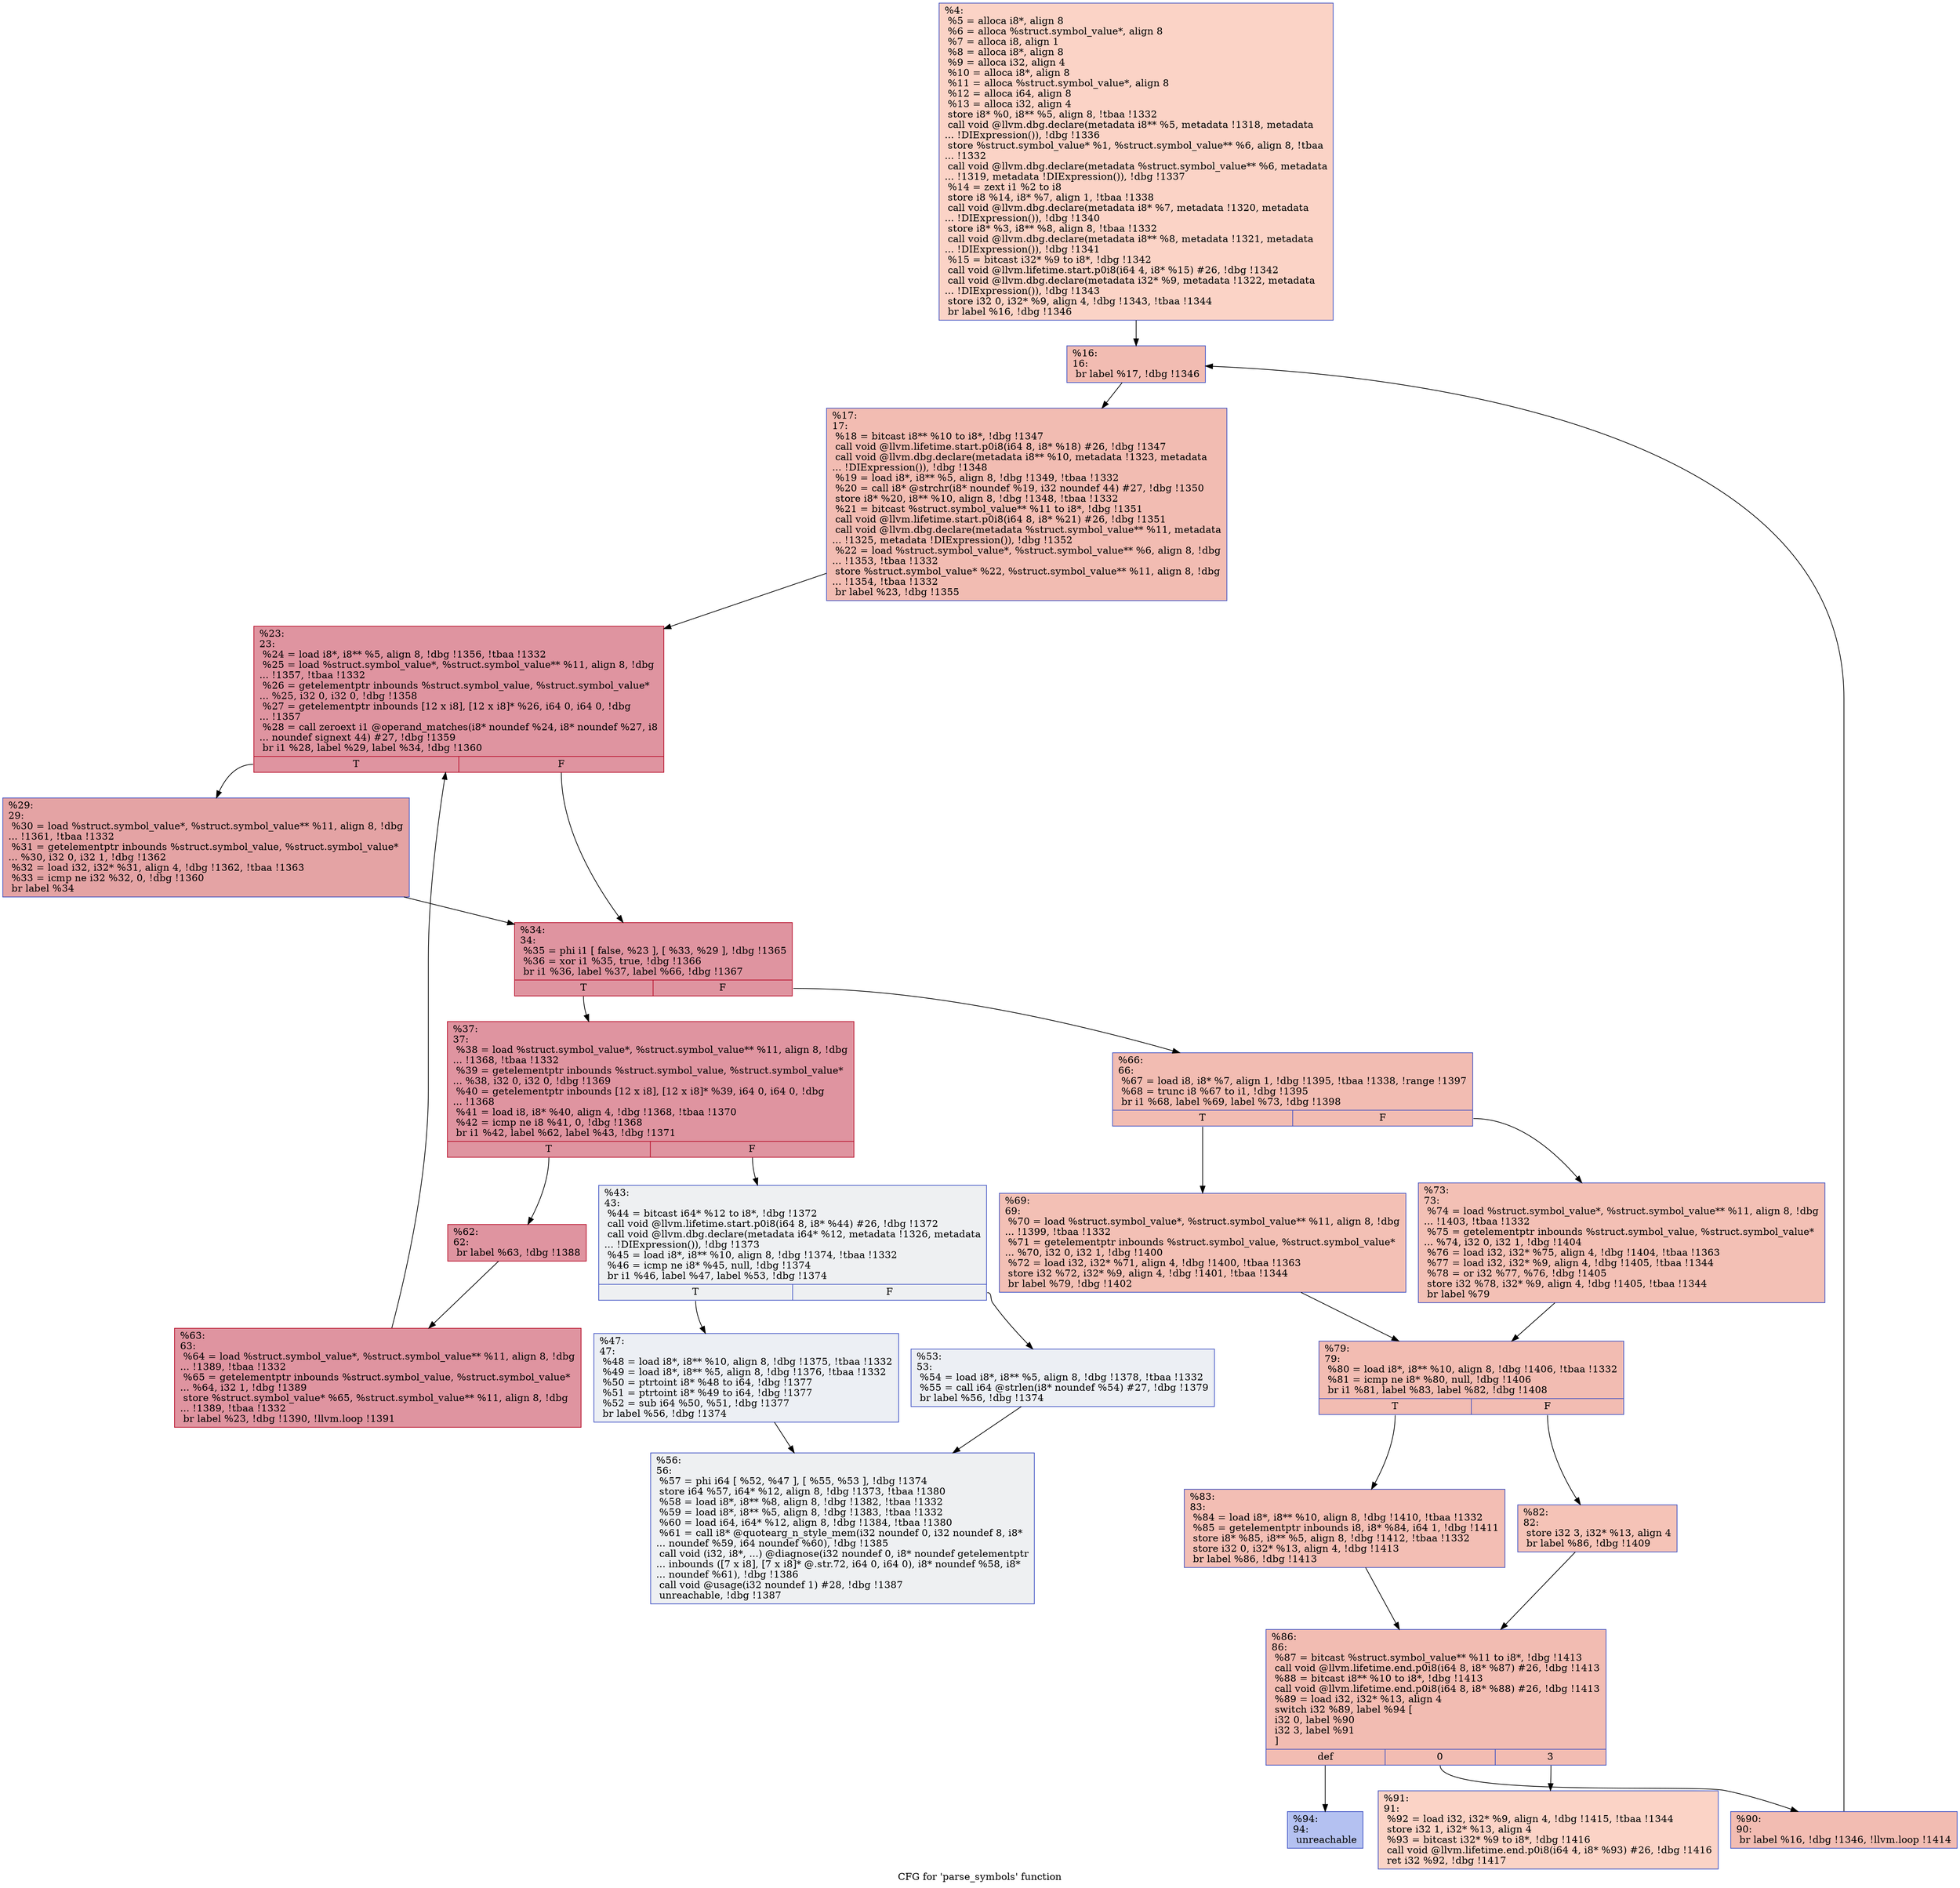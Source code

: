 digraph "CFG for 'parse_symbols' function" {
	label="CFG for 'parse_symbols' function";

	Node0xff10b0 [shape=record,color="#3d50c3ff", style=filled, fillcolor="#f59c7d70",label="{%4:\l  %5 = alloca i8*, align 8\l  %6 = alloca %struct.symbol_value*, align 8\l  %7 = alloca i8, align 1\l  %8 = alloca i8*, align 8\l  %9 = alloca i32, align 4\l  %10 = alloca i8*, align 8\l  %11 = alloca %struct.symbol_value*, align 8\l  %12 = alloca i64, align 8\l  %13 = alloca i32, align 4\l  store i8* %0, i8** %5, align 8, !tbaa !1332\l  call void @llvm.dbg.declare(metadata i8** %5, metadata !1318, metadata\l... !DIExpression()), !dbg !1336\l  store %struct.symbol_value* %1, %struct.symbol_value** %6, align 8, !tbaa\l... !1332\l  call void @llvm.dbg.declare(metadata %struct.symbol_value** %6, metadata\l... !1319, metadata !DIExpression()), !dbg !1337\l  %14 = zext i1 %2 to i8\l  store i8 %14, i8* %7, align 1, !tbaa !1338\l  call void @llvm.dbg.declare(metadata i8* %7, metadata !1320, metadata\l... !DIExpression()), !dbg !1340\l  store i8* %3, i8** %8, align 8, !tbaa !1332\l  call void @llvm.dbg.declare(metadata i8** %8, metadata !1321, metadata\l... !DIExpression()), !dbg !1341\l  %15 = bitcast i32* %9 to i8*, !dbg !1342\l  call void @llvm.lifetime.start.p0i8(i64 4, i8* %15) #26, !dbg !1342\l  call void @llvm.dbg.declare(metadata i32* %9, metadata !1322, metadata\l... !DIExpression()), !dbg !1343\l  store i32 0, i32* %9, align 4, !dbg !1343, !tbaa !1344\l  br label %16, !dbg !1346\l}"];
	Node0xff10b0 -> Node0xff1cb0;
	Node0xff1cb0 [shape=record,color="#3d50c3ff", style=filled, fillcolor="#e1675170",label="{%16:\l16:                                               \l  br label %17, !dbg !1346\l}"];
	Node0xff1cb0 -> Node0xff1d00;
	Node0xff1d00 [shape=record,color="#3d50c3ff", style=filled, fillcolor="#e1675170",label="{%17:\l17:                                               \l  %18 = bitcast i8** %10 to i8*, !dbg !1347\l  call void @llvm.lifetime.start.p0i8(i64 8, i8* %18) #26, !dbg !1347\l  call void @llvm.dbg.declare(metadata i8** %10, metadata !1323, metadata\l... !DIExpression()), !dbg !1348\l  %19 = load i8*, i8** %5, align 8, !dbg !1349, !tbaa !1332\l  %20 = call i8* @strchr(i8* noundef %19, i32 noundef 44) #27, !dbg !1350\l  store i8* %20, i8** %10, align 8, !dbg !1348, !tbaa !1332\l  %21 = bitcast %struct.symbol_value** %11 to i8*, !dbg !1351\l  call void @llvm.lifetime.start.p0i8(i64 8, i8* %21) #26, !dbg !1351\l  call void @llvm.dbg.declare(metadata %struct.symbol_value** %11, metadata\l... !1325, metadata !DIExpression()), !dbg !1352\l  %22 = load %struct.symbol_value*, %struct.symbol_value** %6, align 8, !dbg\l... !1353, !tbaa !1332\l  store %struct.symbol_value* %22, %struct.symbol_value** %11, align 8, !dbg\l... !1354, !tbaa !1332\l  br label %23, !dbg !1355\l}"];
	Node0xff1d00 -> Node0xff1d50;
	Node0xff1d50 [shape=record,color="#b70d28ff", style=filled, fillcolor="#b70d2870",label="{%23:\l23:                                               \l  %24 = load i8*, i8** %5, align 8, !dbg !1356, !tbaa !1332\l  %25 = load %struct.symbol_value*, %struct.symbol_value** %11, align 8, !dbg\l... !1357, !tbaa !1332\l  %26 = getelementptr inbounds %struct.symbol_value, %struct.symbol_value*\l... %25, i32 0, i32 0, !dbg !1358\l  %27 = getelementptr inbounds [12 x i8], [12 x i8]* %26, i64 0, i64 0, !dbg\l... !1357\l  %28 = call zeroext i1 @operand_matches(i8* noundef %24, i8* noundef %27, i8\l... noundef signext 44) #27, !dbg !1359\l  br i1 %28, label %29, label %34, !dbg !1360\l|{<s0>T|<s1>F}}"];
	Node0xff1d50:s0 -> Node0xff1da0;
	Node0xff1d50:s1 -> Node0xff1df0;
	Node0xff1da0 [shape=record,color="#3d50c3ff", style=filled, fillcolor="#c32e3170",label="{%29:\l29:                                               \l  %30 = load %struct.symbol_value*, %struct.symbol_value** %11, align 8, !dbg\l... !1361, !tbaa !1332\l  %31 = getelementptr inbounds %struct.symbol_value, %struct.symbol_value*\l... %30, i32 0, i32 1, !dbg !1362\l  %32 = load i32, i32* %31, align 4, !dbg !1362, !tbaa !1363\l  %33 = icmp ne i32 %32, 0, !dbg !1360\l  br label %34\l}"];
	Node0xff1da0 -> Node0xff1df0;
	Node0xff1df0 [shape=record,color="#b70d28ff", style=filled, fillcolor="#b70d2870",label="{%34:\l34:                                               \l  %35 = phi i1 [ false, %23 ], [ %33, %29 ], !dbg !1365\l  %36 = xor i1 %35, true, !dbg !1366\l  br i1 %36, label %37, label %66, !dbg !1367\l|{<s0>T|<s1>F}}"];
	Node0xff1df0:s0 -> Node0xff1e40;
	Node0xff1df0:s1 -> Node0xff2070;
	Node0xff1e40 [shape=record,color="#b70d28ff", style=filled, fillcolor="#b70d2870",label="{%37:\l37:                                               \l  %38 = load %struct.symbol_value*, %struct.symbol_value** %11, align 8, !dbg\l... !1368, !tbaa !1332\l  %39 = getelementptr inbounds %struct.symbol_value, %struct.symbol_value*\l... %38, i32 0, i32 0, !dbg !1369\l  %40 = getelementptr inbounds [12 x i8], [12 x i8]* %39, i64 0, i64 0, !dbg\l... !1368\l  %41 = load i8, i8* %40, align 4, !dbg !1368, !tbaa !1370\l  %42 = icmp ne i8 %41, 0, !dbg !1368\l  br i1 %42, label %62, label %43, !dbg !1371\l|{<s0>T|<s1>F}}"];
	Node0xff1e40:s0 -> Node0xff1fd0;
	Node0xff1e40:s1 -> Node0xff1e90;
	Node0xff1e90 [shape=record,color="#3d50c3ff", style=filled, fillcolor="#d9dce170",label="{%43:\l43:                                               \l  %44 = bitcast i64* %12 to i8*, !dbg !1372\l  call void @llvm.lifetime.start.p0i8(i64 8, i8* %44) #26, !dbg !1372\l  call void @llvm.dbg.declare(metadata i64* %12, metadata !1326, metadata\l... !DIExpression()), !dbg !1373\l  %45 = load i8*, i8** %10, align 8, !dbg !1374, !tbaa !1332\l  %46 = icmp ne i8* %45, null, !dbg !1374\l  br i1 %46, label %47, label %53, !dbg !1374\l|{<s0>T|<s1>F}}"];
	Node0xff1e90:s0 -> Node0xff1ee0;
	Node0xff1e90:s1 -> Node0xff1f30;
	Node0xff1ee0 [shape=record,color="#3d50c3ff", style=filled, fillcolor="#d4dbe670",label="{%47:\l47:                                               \l  %48 = load i8*, i8** %10, align 8, !dbg !1375, !tbaa !1332\l  %49 = load i8*, i8** %5, align 8, !dbg !1376, !tbaa !1332\l  %50 = ptrtoint i8* %48 to i64, !dbg !1377\l  %51 = ptrtoint i8* %49 to i64, !dbg !1377\l  %52 = sub i64 %50, %51, !dbg !1377\l  br label %56, !dbg !1374\l}"];
	Node0xff1ee0 -> Node0xff1f80;
	Node0xff1f30 [shape=record,color="#3d50c3ff", style=filled, fillcolor="#d4dbe670",label="{%53:\l53:                                               \l  %54 = load i8*, i8** %5, align 8, !dbg !1378, !tbaa !1332\l  %55 = call i64 @strlen(i8* noundef %54) #27, !dbg !1379\l  br label %56, !dbg !1374\l}"];
	Node0xff1f30 -> Node0xff1f80;
	Node0xff1f80 [shape=record,color="#3d50c3ff", style=filled, fillcolor="#d9dce170",label="{%56:\l56:                                               \l  %57 = phi i64 [ %52, %47 ], [ %55, %53 ], !dbg !1374\l  store i64 %57, i64* %12, align 8, !dbg !1373, !tbaa !1380\l  %58 = load i8*, i8** %8, align 8, !dbg !1382, !tbaa !1332\l  %59 = load i8*, i8** %5, align 8, !dbg !1383, !tbaa !1332\l  %60 = load i64, i64* %12, align 8, !dbg !1384, !tbaa !1380\l  %61 = call i8* @quotearg_n_style_mem(i32 noundef 0, i32 noundef 8, i8*\l... noundef %59, i64 noundef %60), !dbg !1385\l  call void (i32, i8*, ...) @diagnose(i32 noundef 0, i8* noundef getelementptr\l... inbounds ([7 x i8], [7 x i8]* @.str.72, i64 0, i64 0), i8* noundef %58, i8*\l... noundef %61), !dbg !1386\l  call void @usage(i32 noundef 1) #28, !dbg !1387\l  unreachable, !dbg !1387\l}"];
	Node0xff1fd0 [shape=record,color="#b70d28ff", style=filled, fillcolor="#b70d2870",label="{%62:\l62:                                               \l  br label %63, !dbg !1388\l}"];
	Node0xff1fd0 -> Node0xff2020;
	Node0xff2020 [shape=record,color="#b70d28ff", style=filled, fillcolor="#b70d2870",label="{%63:\l63:                                               \l  %64 = load %struct.symbol_value*, %struct.symbol_value** %11, align 8, !dbg\l... !1389, !tbaa !1332\l  %65 = getelementptr inbounds %struct.symbol_value, %struct.symbol_value*\l... %64, i32 1, !dbg !1389\l  store %struct.symbol_value* %65, %struct.symbol_value** %11, align 8, !dbg\l... !1389, !tbaa !1332\l  br label %23, !dbg !1390, !llvm.loop !1391\l}"];
	Node0xff2020 -> Node0xff1d50;
	Node0xff2070 [shape=record,color="#3d50c3ff", style=filled, fillcolor="#e1675170",label="{%66:\l66:                                               \l  %67 = load i8, i8* %7, align 1, !dbg !1395, !tbaa !1338, !range !1397\l  %68 = trunc i8 %67 to i1, !dbg !1395\l  br i1 %68, label %69, label %73, !dbg !1398\l|{<s0>T|<s1>F}}"];
	Node0xff2070:s0 -> Node0xff20c0;
	Node0xff2070:s1 -> Node0xff2110;
	Node0xff20c0 [shape=record,color="#3d50c3ff", style=filled, fillcolor="#e5705870",label="{%69:\l69:                                               \l  %70 = load %struct.symbol_value*, %struct.symbol_value** %11, align 8, !dbg\l... !1399, !tbaa !1332\l  %71 = getelementptr inbounds %struct.symbol_value, %struct.symbol_value*\l... %70, i32 0, i32 1, !dbg !1400\l  %72 = load i32, i32* %71, align 4, !dbg !1400, !tbaa !1363\l  store i32 %72, i32* %9, align 4, !dbg !1401, !tbaa !1344\l  br label %79, !dbg !1402\l}"];
	Node0xff20c0 -> Node0xff2160;
	Node0xff2110 [shape=record,color="#3d50c3ff", style=filled, fillcolor="#e5705870",label="{%73:\l73:                                               \l  %74 = load %struct.symbol_value*, %struct.symbol_value** %11, align 8, !dbg\l... !1403, !tbaa !1332\l  %75 = getelementptr inbounds %struct.symbol_value, %struct.symbol_value*\l... %74, i32 0, i32 1, !dbg !1404\l  %76 = load i32, i32* %75, align 4, !dbg !1404, !tbaa !1363\l  %77 = load i32, i32* %9, align 4, !dbg !1405, !tbaa !1344\l  %78 = or i32 %77, %76, !dbg !1405\l  store i32 %78, i32* %9, align 4, !dbg !1405, !tbaa !1344\l  br label %79\l}"];
	Node0xff2110 -> Node0xff2160;
	Node0xff2160 [shape=record,color="#3d50c3ff", style=filled, fillcolor="#e1675170",label="{%79:\l79:                                               \l  %80 = load i8*, i8** %10, align 8, !dbg !1406, !tbaa !1332\l  %81 = icmp ne i8* %80, null, !dbg !1406\l  br i1 %81, label %83, label %82, !dbg !1408\l|{<s0>T|<s1>F}}"];
	Node0xff2160:s0 -> Node0xff2200;
	Node0xff2160:s1 -> Node0xff21b0;
	Node0xff21b0 [shape=record,color="#3d50c3ff", style=filled, fillcolor="#e8765c70",label="{%82:\l82:                                               \l  store i32 3, i32* %13, align 4\l  br label %86, !dbg !1409\l}"];
	Node0xff21b0 -> Node0xff2250;
	Node0xff2200 [shape=record,color="#3d50c3ff", style=filled, fillcolor="#e36c5570",label="{%83:\l83:                                               \l  %84 = load i8*, i8** %10, align 8, !dbg !1410, !tbaa !1332\l  %85 = getelementptr inbounds i8, i8* %84, i64 1, !dbg !1411\l  store i8* %85, i8** %5, align 8, !dbg !1412, !tbaa !1332\l  store i32 0, i32* %13, align 4, !dbg !1413\l  br label %86, !dbg !1413\l}"];
	Node0xff2200 -> Node0xff2250;
	Node0xff2250 [shape=record,color="#3d50c3ff", style=filled, fillcolor="#e1675170",label="{%86:\l86:                                               \l  %87 = bitcast %struct.symbol_value** %11 to i8*, !dbg !1413\l  call void @llvm.lifetime.end.p0i8(i64 8, i8* %87) #26, !dbg !1413\l  %88 = bitcast i8** %10 to i8*, !dbg !1413\l  call void @llvm.lifetime.end.p0i8(i64 8, i8* %88) #26, !dbg !1413\l  %89 = load i32, i32* %13, align 4\l  switch i32 %89, label %94 [\l    i32 0, label %90\l    i32 3, label %91\l  ]\l|{<s0>def|<s1>0|<s2>3}}"];
	Node0xff2250:s0 -> Node0xff2340;
	Node0xff2250:s1 -> Node0xff22a0;
	Node0xff2250:s2 -> Node0xff22f0;
	Node0xff22a0 [shape=record,color="#3d50c3ff", style=filled, fillcolor="#e1675170",label="{%90:\l90:                                               \l  br label %16, !dbg !1346, !llvm.loop !1414\l}"];
	Node0xff22a0 -> Node0xff1cb0;
	Node0xff22f0 [shape=record,color="#3d50c3ff", style=filled, fillcolor="#f59c7d70",label="{%91:\l91:                                               \l  %92 = load i32, i32* %9, align 4, !dbg !1415, !tbaa !1344\l  store i32 1, i32* %13, align 4\l  %93 = bitcast i32* %9 to i8*, !dbg !1416\l  call void @llvm.lifetime.end.p0i8(i64 4, i8* %93) #26, !dbg !1416\l  ret i32 %92, !dbg !1417\l}"];
	Node0xff2340 [shape=record,color="#3d50c3ff", style=filled, fillcolor="#5572df70",label="{%94:\l94:                                               \l  unreachable\l}"];
}
